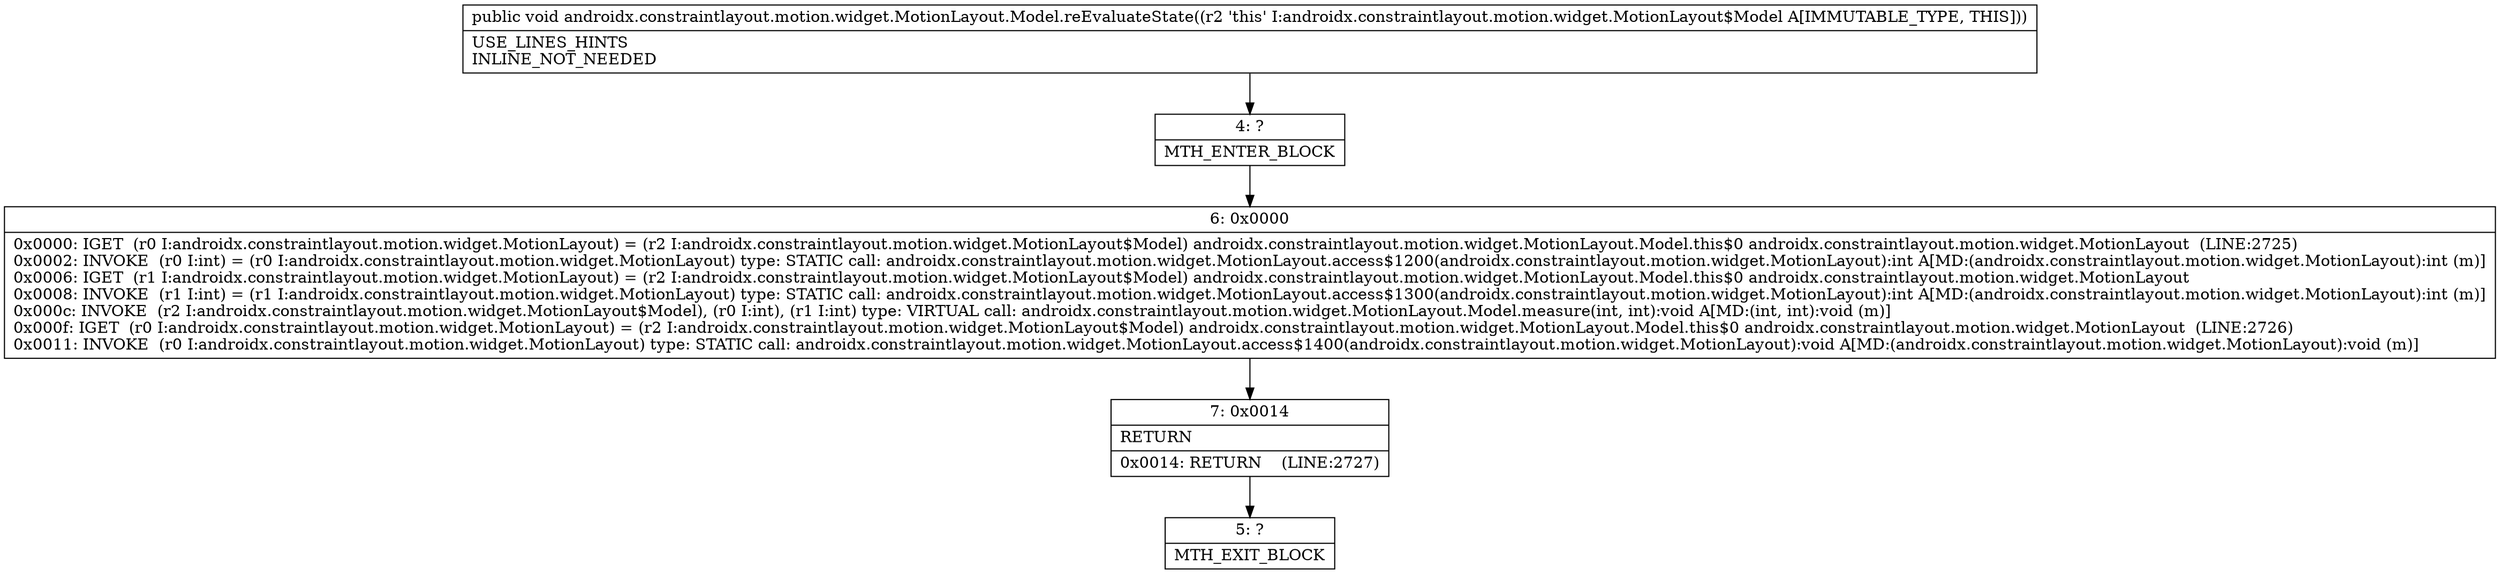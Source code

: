 digraph "CFG forandroidx.constraintlayout.motion.widget.MotionLayout.Model.reEvaluateState()V" {
Node_4 [shape=record,label="{4\:\ ?|MTH_ENTER_BLOCK\l}"];
Node_6 [shape=record,label="{6\:\ 0x0000|0x0000: IGET  (r0 I:androidx.constraintlayout.motion.widget.MotionLayout) = (r2 I:androidx.constraintlayout.motion.widget.MotionLayout$Model) androidx.constraintlayout.motion.widget.MotionLayout.Model.this$0 androidx.constraintlayout.motion.widget.MotionLayout  (LINE:2725)\l0x0002: INVOKE  (r0 I:int) = (r0 I:androidx.constraintlayout.motion.widget.MotionLayout) type: STATIC call: androidx.constraintlayout.motion.widget.MotionLayout.access$1200(androidx.constraintlayout.motion.widget.MotionLayout):int A[MD:(androidx.constraintlayout.motion.widget.MotionLayout):int (m)]\l0x0006: IGET  (r1 I:androidx.constraintlayout.motion.widget.MotionLayout) = (r2 I:androidx.constraintlayout.motion.widget.MotionLayout$Model) androidx.constraintlayout.motion.widget.MotionLayout.Model.this$0 androidx.constraintlayout.motion.widget.MotionLayout \l0x0008: INVOKE  (r1 I:int) = (r1 I:androidx.constraintlayout.motion.widget.MotionLayout) type: STATIC call: androidx.constraintlayout.motion.widget.MotionLayout.access$1300(androidx.constraintlayout.motion.widget.MotionLayout):int A[MD:(androidx.constraintlayout.motion.widget.MotionLayout):int (m)]\l0x000c: INVOKE  (r2 I:androidx.constraintlayout.motion.widget.MotionLayout$Model), (r0 I:int), (r1 I:int) type: VIRTUAL call: androidx.constraintlayout.motion.widget.MotionLayout.Model.measure(int, int):void A[MD:(int, int):void (m)]\l0x000f: IGET  (r0 I:androidx.constraintlayout.motion.widget.MotionLayout) = (r2 I:androidx.constraintlayout.motion.widget.MotionLayout$Model) androidx.constraintlayout.motion.widget.MotionLayout.Model.this$0 androidx.constraintlayout.motion.widget.MotionLayout  (LINE:2726)\l0x0011: INVOKE  (r0 I:androidx.constraintlayout.motion.widget.MotionLayout) type: STATIC call: androidx.constraintlayout.motion.widget.MotionLayout.access$1400(androidx.constraintlayout.motion.widget.MotionLayout):void A[MD:(androidx.constraintlayout.motion.widget.MotionLayout):void (m)]\l}"];
Node_7 [shape=record,label="{7\:\ 0x0014|RETURN\l|0x0014: RETURN    (LINE:2727)\l}"];
Node_5 [shape=record,label="{5\:\ ?|MTH_EXIT_BLOCK\l}"];
MethodNode[shape=record,label="{public void androidx.constraintlayout.motion.widget.MotionLayout.Model.reEvaluateState((r2 'this' I:androidx.constraintlayout.motion.widget.MotionLayout$Model A[IMMUTABLE_TYPE, THIS]))  | USE_LINES_HINTS\lINLINE_NOT_NEEDED\l}"];
MethodNode -> Node_4;Node_4 -> Node_6;
Node_6 -> Node_7;
Node_7 -> Node_5;
}

